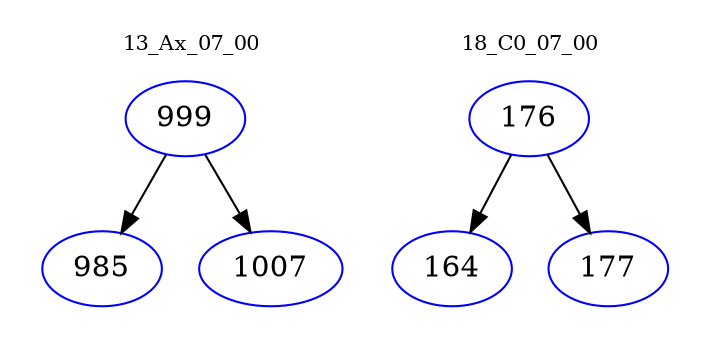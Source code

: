 digraph{
subgraph cluster_0 {
color = white
label = "13_Ax_07_00";
fontsize=10;
T0_999 [label="999", color="blue"]
T0_999 -> T0_985 [color="black"]
T0_985 [label="985", color="blue"]
T0_999 -> T0_1007 [color="black"]
T0_1007 [label="1007", color="blue"]
}
subgraph cluster_1 {
color = white
label = "18_C0_07_00";
fontsize=10;
T1_176 [label="176", color="blue"]
T1_176 -> T1_164 [color="black"]
T1_164 [label="164", color="blue"]
T1_176 -> T1_177 [color="black"]
T1_177 [label="177", color="blue"]
}
}
